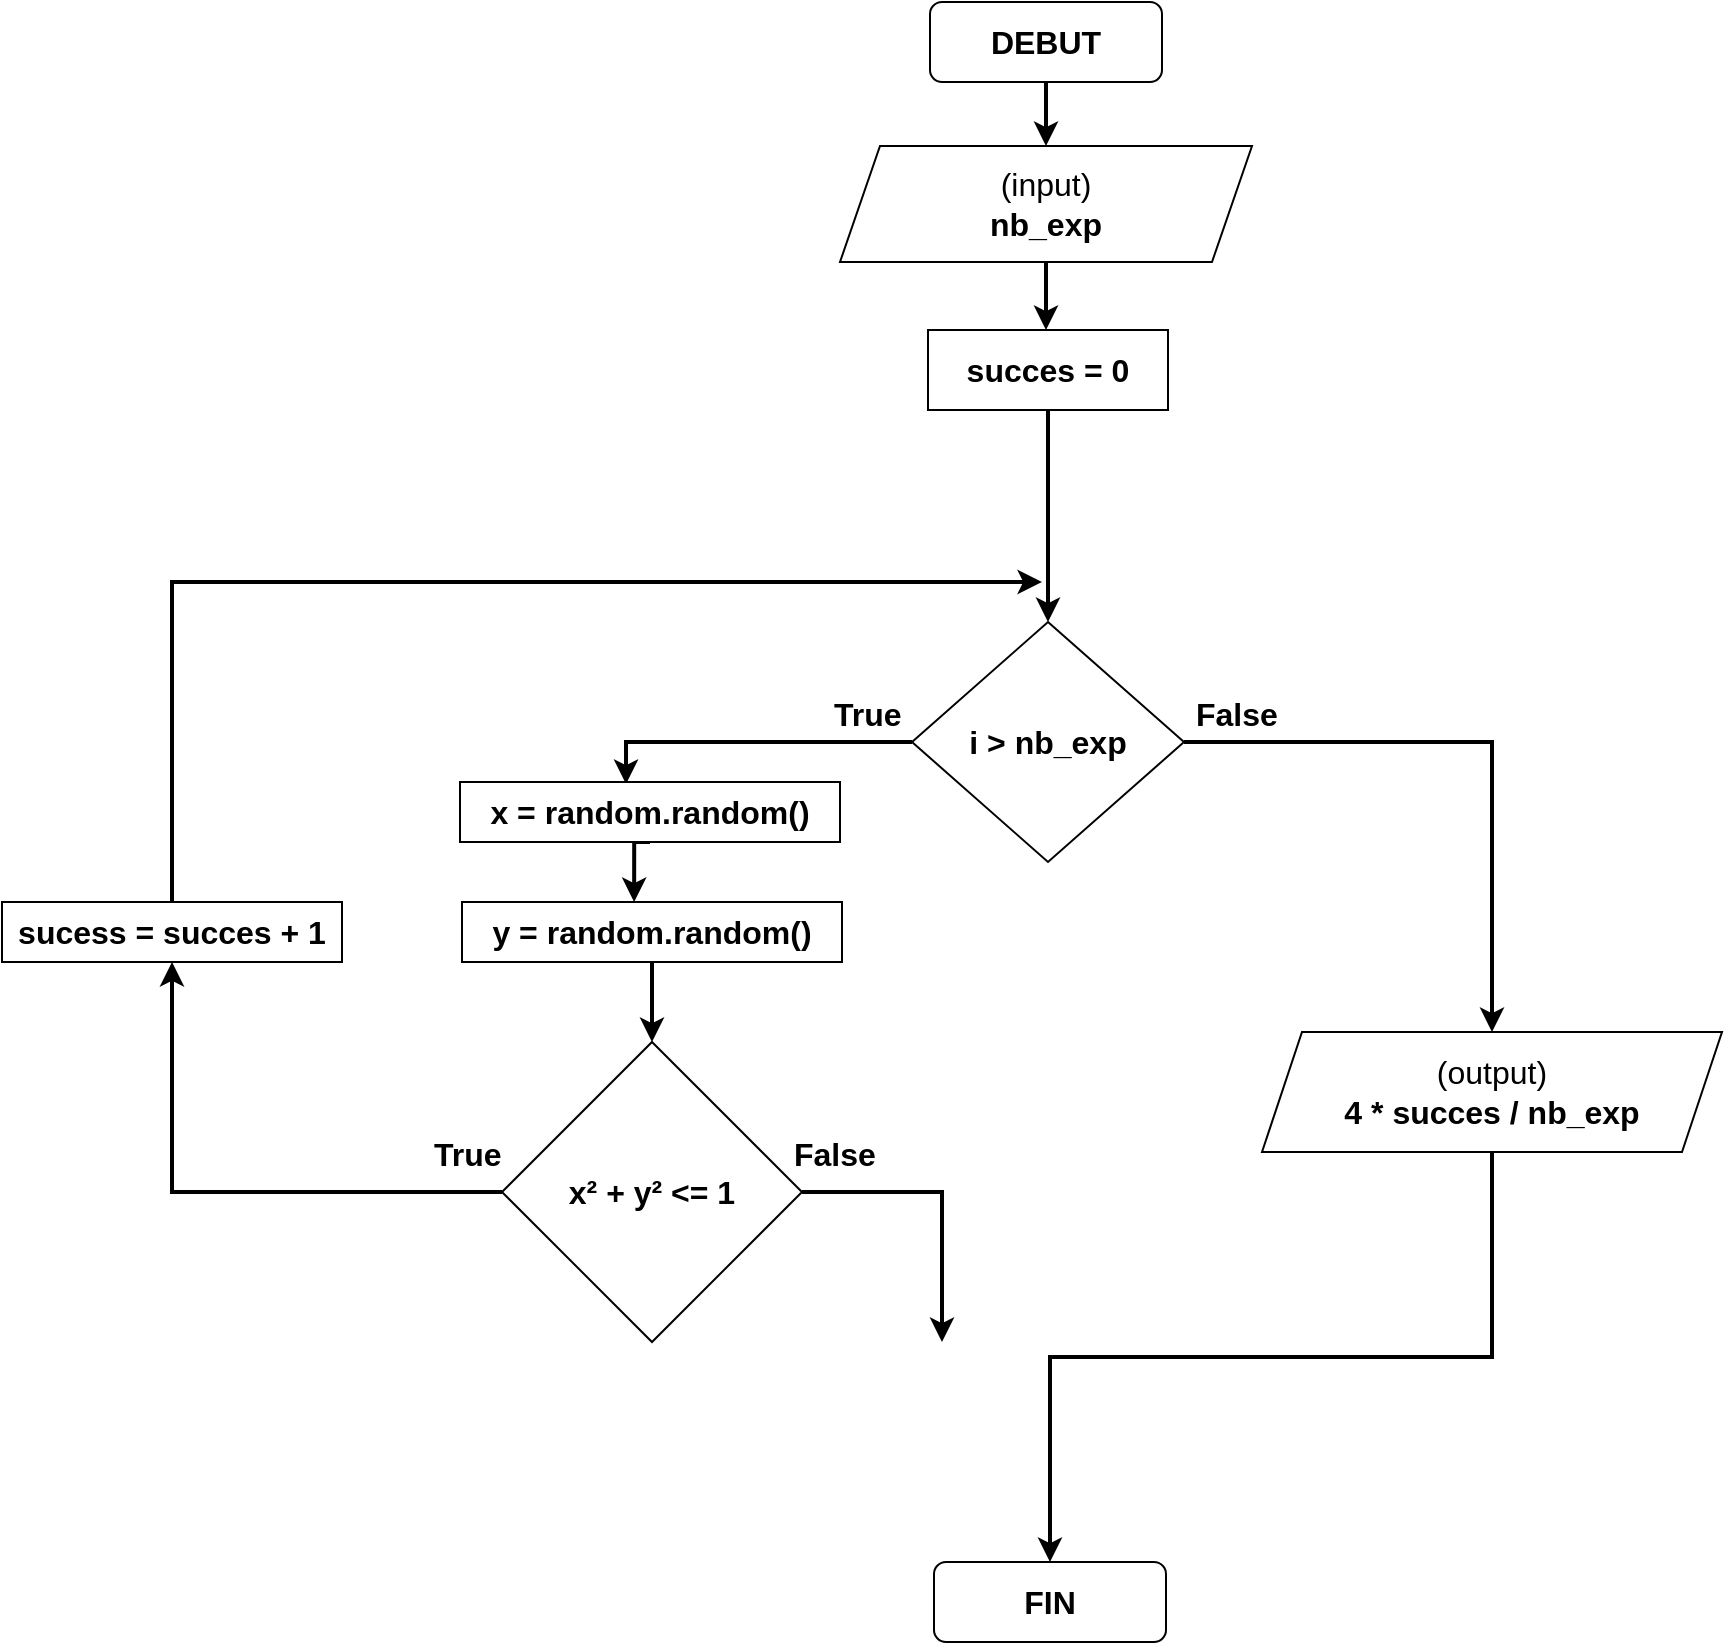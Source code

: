 <mxfile version="20.3.0" type="device"><diagram id="jbMneX1pN1d5phmECTS1" name="Page-1"><mxGraphModel dx="1929" dy="685" grid="1" gridSize="10" guides="1" tooltips="1" connect="1" arrows="1" fold="1" page="1" pageScale="1" pageWidth="827" pageHeight="1169" math="0" shadow="0"><root><mxCell id="0"/><mxCell id="1" parent="0"/><mxCell id="o2_UaKv8Go45-j2h7xz9-1" style="edgeStyle=orthogonalEdgeStyle;rounded=0;orthogonalLoop=1;jettySize=auto;html=1;exitX=0.5;exitY=1;exitDx=0;exitDy=0;entryX=0.5;entryY=0;entryDx=0;entryDy=0;fontSize=16;strokeWidth=2;" parent="1" source="o2_UaKv8Go45-j2h7xz9-2" target="o2_UaKv8Go45-j2h7xz9-5" edge="1"><mxGeometry relative="1" as="geometry"/></mxCell><mxCell id="o2_UaKv8Go45-j2h7xz9-2" value="&lt;font style=&quot;font-size: 16px;&quot;&gt;&lt;b&gt;DEBUT&lt;/b&gt;&lt;/font&gt;" style="rounded=1;whiteSpace=wrap;html=1;" parent="1" vertex="1"><mxGeometry x="354" y="40" width="116" height="40" as="geometry"/></mxCell><mxCell id="o2_UaKv8Go45-j2h7xz9-3" value="&lt;font style=&quot;font-size: 16px;&quot;&gt;&lt;b&gt;FIN&lt;/b&gt;&lt;/font&gt;" style="rounded=1;whiteSpace=wrap;html=1;" parent="1" vertex="1"><mxGeometry x="356" y="820" width="116" height="40" as="geometry"/></mxCell><mxCell id="o2_UaKv8Go45-j2h7xz9-4" style="edgeStyle=orthogonalEdgeStyle;rounded=0;orthogonalLoop=1;jettySize=auto;html=1;exitX=0.5;exitY=1;exitDx=0;exitDy=0;strokeWidth=2;fontSize=16;" parent="1" edge="1"><mxGeometry relative="1" as="geometry"><mxPoint x="411" y="170" as="sourcePoint"/><mxPoint x="412" y="204" as="targetPoint"/></mxGeometry></mxCell><mxCell id="o2_UaKv8Go45-j2h7xz9-5" value="&lt;font style=&quot;font-size: 16px;&quot;&gt;(input)&lt;br&gt;&lt;b&gt;nb_exp&lt;/b&gt;&lt;/font&gt;" style="shape=parallelogram;perimeter=parallelogramPerimeter;whiteSpace=wrap;html=1;fixedSize=1;" parent="1" vertex="1"><mxGeometry x="309" y="112" width="206" height="58" as="geometry"/></mxCell><mxCell id="o2_UaKv8Go45-j2h7xz9-6" style="edgeStyle=orthogonalEdgeStyle;rounded=0;orthogonalLoop=1;jettySize=auto;html=1;exitX=0.5;exitY=1;exitDx=0;exitDy=0;entryX=0.5;entryY=0;entryDx=0;entryDy=0;strokeWidth=2;fontSize=16;" parent="1" source="o2_UaKv8Go45-j2h7xz9-7" target="o2_UaKv8Go45-j2h7xz9-12" edge="1"><mxGeometry relative="1" as="geometry"><mxPoint x="412" y="277" as="targetPoint"/></mxGeometry></mxCell><mxCell id="o2_UaKv8Go45-j2h7xz9-7" value="&lt;b&gt;succes = 0&lt;/b&gt;" style="rounded=0;whiteSpace=wrap;html=1;fontSize=16;" parent="1" vertex="1"><mxGeometry x="353" y="204" width="120" height="40" as="geometry"/></mxCell><mxCell id="o2_UaKv8Go45-j2h7xz9-10" style="edgeStyle=orthogonalEdgeStyle;rounded=0;orthogonalLoop=1;jettySize=auto;html=1;exitX=1;exitY=0.5;exitDx=0;exitDy=0;strokeWidth=2;fontSize=16;" parent="1" source="o2_UaKv8Go45-j2h7xz9-12" target="o2_UaKv8Go45-j2h7xz9-20" edge="1"><mxGeometry relative="1" as="geometry"/></mxCell><mxCell id="o2_UaKv8Go45-j2h7xz9-11" style="edgeStyle=orthogonalEdgeStyle;rounded=0;orthogonalLoop=1;jettySize=auto;html=1;exitX=0;exitY=0.5;exitDx=0;exitDy=0;entryX=0.437;entryY=0.033;entryDx=0;entryDy=0;entryPerimeter=0;strokeWidth=2;fontSize=16;" parent="1" source="o2_UaKv8Go45-j2h7xz9-12" target="o2_UaKv8Go45-j2h7xz9-14" edge="1"><mxGeometry relative="1" as="geometry"/></mxCell><mxCell id="o2_UaKv8Go45-j2h7xz9-12" value="&lt;b&gt;i &amp;gt; nb_exp&lt;/b&gt;" style="rhombus;whiteSpace=wrap;html=1;fontSize=16;" parent="1" vertex="1"><mxGeometry x="345" y="350" width="136" height="120" as="geometry"/></mxCell><mxCell id="o2_UaKv8Go45-j2h7xz9-13" style="edgeStyle=orthogonalEdgeStyle;rounded=0;orthogonalLoop=1;jettySize=auto;html=1;exitX=0.5;exitY=1;exitDx=0;exitDy=0;entryX=0.453;entryY=0;entryDx=0;entryDy=0;entryPerimeter=0;strokeWidth=2;fontSize=16;" parent="1" source="o2_UaKv8Go45-j2h7xz9-14" target="o2_UaKv8Go45-j2h7xz9-16" edge="1"><mxGeometry relative="1" as="geometry"/></mxCell><mxCell id="o2_UaKv8Go45-j2h7xz9-14" value="&lt;b&gt;x = random.random()&lt;/b&gt;" style="rounded=0;whiteSpace=wrap;html=1;fontSize=16;" parent="1" vertex="1"><mxGeometry x="119" y="430" width="190" height="30" as="geometry"/></mxCell><mxCell id="o2_UaKv8Go45-j2h7xz9-15" style="edgeStyle=orthogonalEdgeStyle;rounded=0;orthogonalLoop=1;jettySize=auto;html=1;exitX=0.5;exitY=1;exitDx=0;exitDy=0;entryX=0.5;entryY=0;entryDx=0;entryDy=0;strokeWidth=2;fontSize=16;" parent="1" source="o2_UaKv8Go45-j2h7xz9-16" target="o2_UaKv8Go45-j2h7xz9-18" edge="1"><mxGeometry relative="1" as="geometry"/></mxCell><mxCell id="o2_UaKv8Go45-j2h7xz9-16" value="&lt;b&gt;y = random.random()&lt;/b&gt;" style="rounded=0;whiteSpace=wrap;html=1;fontSize=16;" parent="1" vertex="1"><mxGeometry x="120" y="490" width="190" height="30" as="geometry"/></mxCell><mxCell id="o2_UaKv8Go45-j2h7xz9-17" style="edgeStyle=orthogonalEdgeStyle;rounded=0;orthogonalLoop=1;jettySize=auto;html=1;exitX=0;exitY=0.5;exitDx=0;exitDy=0;entryX=0.5;entryY=1;entryDx=0;entryDy=0;strokeWidth=2;fontSize=16;" parent="1" source="o2_UaKv8Go45-j2h7xz9-18" target="o2_UaKv8Go45-j2h7xz9-22" edge="1"><mxGeometry relative="1" as="geometry"/></mxCell><mxCell id="o2_UaKv8Go45-j2h7xz9-18" value="&lt;b&gt;x² + y² &amp;lt;= 1&lt;/b&gt;" style="rhombus;whiteSpace=wrap;html=1;fontSize=16;" parent="1" vertex="1"><mxGeometry x="140" y="560" width="150" height="150" as="geometry"/></mxCell><mxCell id="o2_UaKv8Go45-j2h7xz9-19" style="edgeStyle=orthogonalEdgeStyle;rounded=0;orthogonalLoop=1;jettySize=auto;html=1;exitX=0.5;exitY=1;exitDx=0;exitDy=0;entryX=0.5;entryY=0;entryDx=0;entryDy=0;strokeWidth=2;fontSize=16;" parent="1" source="o2_UaKv8Go45-j2h7xz9-20" target="o2_UaKv8Go45-j2h7xz9-3" edge="1"><mxGeometry relative="1" as="geometry"/></mxCell><mxCell id="o2_UaKv8Go45-j2h7xz9-20" value="(output)&lt;br&gt;&lt;b&gt;4 * succes / nb_exp&lt;/b&gt;" style="shape=parallelogram;perimeter=parallelogramPerimeter;whiteSpace=wrap;html=1;fixedSize=1;fontSize=16;" parent="1" vertex="1"><mxGeometry x="520" y="555" width="230" height="60" as="geometry"/></mxCell><mxCell id="o2_UaKv8Go45-j2h7xz9-22" value="&lt;b&gt;sucess = succes + 1&lt;/b&gt;" style="rounded=0;whiteSpace=wrap;html=1;fontSize=16;" parent="1" vertex="1"><mxGeometry x="-110" y="490" width="170" height="30" as="geometry"/></mxCell><mxCell id="o2_UaKv8Go45-j2h7xz9-24" value="" style="endArrow=classic;html=1;rounded=0;strokeWidth=2;fontSize=16;exitX=0.5;exitY=0;exitDx=0;exitDy=0;" parent="1" source="o2_UaKv8Go45-j2h7xz9-22" edge="1"><mxGeometry width="50" height="50" relative="1" as="geometry"><mxPoint x="-25" y="430" as="sourcePoint"/><mxPoint x="410" y="330" as="targetPoint"/><Array as="points"><mxPoint x="-25" y="330"/></Array></mxGeometry></mxCell><mxCell id="o2_UaKv8Go45-j2h7xz9-25" value="True" style="text;strokeColor=none;fillColor=none;align=left;verticalAlign=middle;spacingLeft=4;spacingRight=4;overflow=hidden;points=[[0,0.5],[1,0.5]];portConstraint=eastwest;rotatable=0;fontSize=16;fontStyle=1" parent="1" vertex="1"><mxGeometry x="100" y="600" width="80" height="30" as="geometry"/></mxCell><mxCell id="o2_UaKv8Go45-j2h7xz9-26" value="False" style="text;strokeColor=none;fillColor=none;align=left;verticalAlign=middle;spacingLeft=4;spacingRight=4;overflow=hidden;points=[[0,0.5],[1,0.5]];portConstraint=eastwest;rotatable=0;fontSize=16;fontStyle=1" parent="1" vertex="1"><mxGeometry x="481" y="380" width="80" height="30" as="geometry"/></mxCell><mxCell id="o2_UaKv8Go45-j2h7xz9-27" value="True" style="text;strokeColor=none;fillColor=none;align=left;verticalAlign=middle;spacingLeft=4;spacingRight=4;overflow=hidden;points=[[0,0.5],[1,0.5]];portConstraint=eastwest;rotatable=0;fontSize=16;fontStyle=1" parent="1" vertex="1"><mxGeometry x="300" y="380" width="80" height="30" as="geometry"/></mxCell><mxCell id="o2_UaKv8Go45-j2h7xz9-28" value="" style="endArrow=classic;html=1;rounded=0;strokeWidth=2;exitX=1;exitY=0.5;exitDx=0;exitDy=0;" parent="1" source="o2_UaKv8Go45-j2h7xz9-18" edge="1"><mxGeometry width="50" height="50" relative="1" as="geometry"><mxPoint x="390" y="570" as="sourcePoint"/><mxPoint x="360" y="710" as="targetPoint"/><Array as="points"><mxPoint x="360" y="635"/></Array></mxGeometry></mxCell><mxCell id="o2_UaKv8Go45-j2h7xz9-29" value="False" style="text;strokeColor=none;fillColor=none;align=left;verticalAlign=middle;spacingLeft=4;spacingRight=4;overflow=hidden;points=[[0,0.5],[1,0.5]];portConstraint=eastwest;rotatable=0;fontSize=16;fontStyle=1" parent="1" vertex="1"><mxGeometry x="280" y="600" width="80" height="30" as="geometry"/></mxCell></root></mxGraphModel></diagram></mxfile>